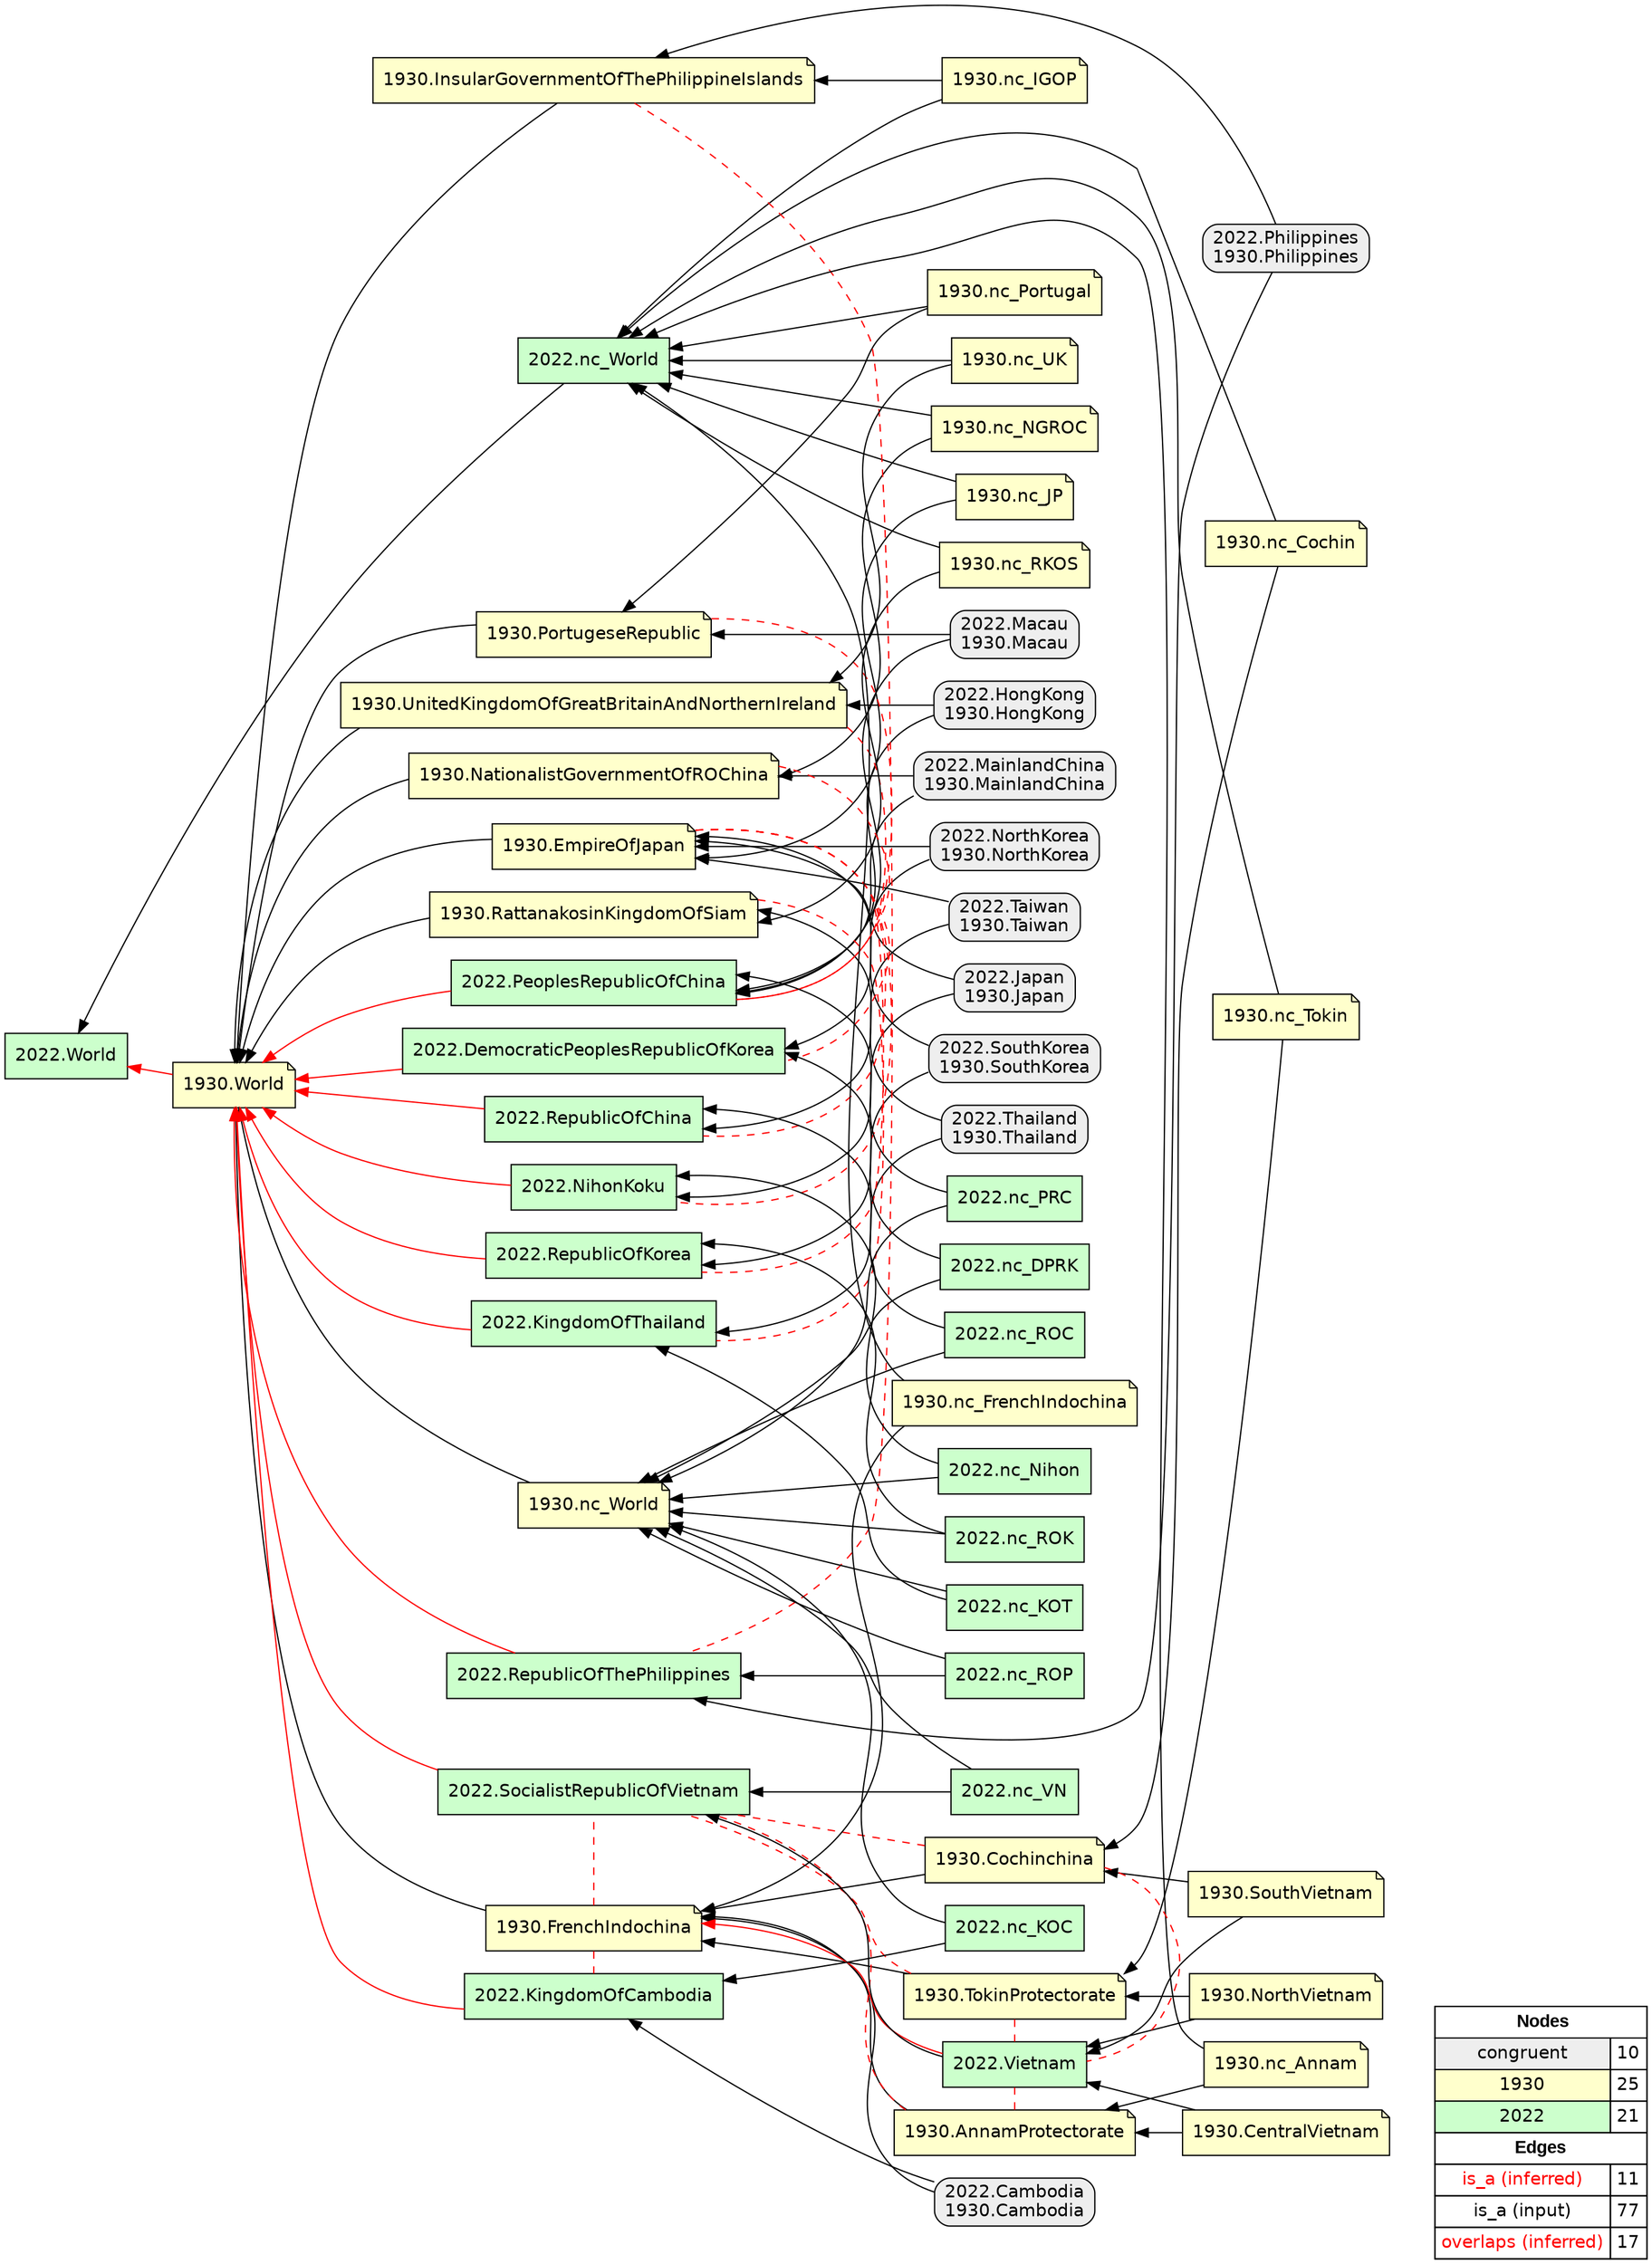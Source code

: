 digraph{
rankdir=RL
node[shape=box style="filled,rounded" fillcolor="#EEEEEE" fontname="helvetica"] 
"2022.Philippines\n1930.Philippines"
"2022.Macau\n1930.Macau"
"2022.Taiwan\n1930.Taiwan"
"2022.MainlandChina\n1930.MainlandChina"
"2022.Thailand\n1930.Thailand"
"2022.NorthKorea\n1930.NorthKorea"
"2022.Cambodia\n1930.Cambodia"
"2022.Japan\n1930.Japan"
"2022.HongKong\n1930.HongKong"
"2022.SouthKorea\n1930.SouthKorea"
node[shape=note style=filled fillcolor="#FFFFCC" fontname="helvetica"] 
"1930.nc_JP"
"1930.nc_Portugal"
"1930.PortugeseRepublic"
"1930.CentralVietnam"
"1930.UnitedKingdomOfGreatBritainAndNorthernIreland"
"1930.nc_Tokin"
"1930.nc_Cochin"
"1930.nc_NGROC"
"1930.nc_IGOP"
"1930.EmpireOfJapan"
"1930.NorthVietnam"
"1930.TokinProtectorate"
"1930.InsularGovernmentOfThePhilippineIslands"
"1930.nc_Annam"
"1930.SouthVietnam"
"1930.nc_RKOS"
"1930.AnnamProtectorate"
"1930.Cochinchina"
"1930.nc_UK"
"1930.FrenchIndochina"
"1930.nc_World"
"1930.NationalistGovernmentOfROChina"
"1930.RattanakosinKingdomOfSiam"
"1930.nc_FrenchIndochina"
"1930.World"
node[shape=box style=filled fillcolor="#CCFFCC" fontname="helvetica"] 
"2022.RepublicOfThePhilippines"
"2022.nc_VN"
"2022.SocialistRepublicOfVietnam"
"2022.DemocraticPeoplesRepublicOfKorea"
"2022.nc_World"
"2022.PeoplesRepublicOfChina"
"2022.RepublicOfChina"
"2022.nc_Nihon"
"2022.Vietnam"
"2022.nc_DPRK"
"2022.NihonKoku"
"2022.World"
"2022.KingdomOfThailand"
"2022.nc_PRC"
"2022.RepublicOfKorea"
"2022.nc_ROK"
"2022.nc_KOC"
"2022.nc_ROC"
"2022.nc_KOT"
"2022.nc_ROP"
"2022.KingdomOfCambodia"
edge[arrowhead=normal style=solid color="#FF0000" constraint=true penwidth=1]
"2022.KingdomOfThailand" -> "1930.World"
"2022.RepublicOfKorea" -> "1930.World"
"2022.DemocraticPeoplesRepublicOfKorea" -> "1930.World"
"2022.RepublicOfThePhilippines" -> "1930.World"
"2022.PeoplesRepublicOfChina" -> "1930.World"
"1930.World" -> "2022.World"
"2022.KingdomOfCambodia" -> "1930.World"
"2022.Vietnam" -> "1930.FrenchIndochina"
"2022.NihonKoku" -> "1930.World"
"2022.RepublicOfChina" -> "1930.World"
"2022.SocialistRepublicOfVietnam" -> "1930.World"
edge[arrowhead=normal style=solid color="#000000" constraint=true penwidth=1]
"2022.nc_ROC" -> "2022.RepublicOfChina"
"2022.nc_VN" -> "2022.SocialistRepublicOfVietnam"
"2022.NorthKorea\n1930.NorthKorea" -> "1930.EmpireOfJapan"
"1930.SouthVietnam" -> "2022.Vietnam"
"2022.SouthKorea\n1930.SouthKorea" -> "1930.EmpireOfJapan"
"2022.nc_ROK" -> "1930.nc_World"
"2022.nc_PRC" -> "1930.nc_World"
"1930.TokinProtectorate" -> "1930.FrenchIndochina"
"1930.nc_IGOP" -> "2022.nc_World"
"2022.nc_DPRK" -> "2022.DemocraticPeoplesRepublicOfKorea"
"1930.InsularGovernmentOfThePhilippineIslands" -> "1930.World"
"2022.nc_Nihon" -> "2022.NihonKoku"
"1930.nc_FrenchIndochina" -> "1930.FrenchIndochina"
"1930.nc_Portugal" -> "2022.nc_World"
"1930.nc_Portugal" -> "1930.PortugeseRepublic"
"1930.nc_UK" -> "1930.UnitedKingdomOfGreatBritainAndNorthernIreland"
"1930.nc_IGOP" -> "1930.InsularGovernmentOfThePhilippineIslands"
"2022.nc_KOT" -> "1930.nc_World"
"1930.NorthVietnam" -> "1930.TokinProtectorate"
"1930.nc_Tokin" -> "2022.nc_World"
"2022.nc_ROC" -> "1930.nc_World"
"1930.NationalistGovernmentOfROChina" -> "1930.World"
"1930.nc_JP" -> "2022.nc_World"
"1930.nc_World" -> "1930.World"
"2022.Japan\n1930.Japan" -> "1930.EmpireOfJapan"
"1930.Cochinchina" -> "1930.FrenchIndochina"
"2022.Taiwan\n1930.Taiwan" -> "2022.RepublicOfChina"
"1930.nc_Cochin" -> "2022.nc_World"
"1930.UnitedKingdomOfGreatBritainAndNorthernIreland" -> "1930.World"
"1930.nc_RKOS" -> "2022.nc_World"
"1930.PortugeseRepublic" -> "1930.World"
"1930.nc_FrenchIndochina" -> "2022.nc_World"
"1930.EmpireOfJapan" -> "1930.World"
"1930.SouthVietnam" -> "1930.Cochinchina"
"2022.Cambodia\n1930.Cambodia" -> "1930.FrenchIndochina"
"1930.nc_NGROC" -> "1930.NationalistGovernmentOfROChina"
"2022.NorthKorea\n1930.NorthKorea" -> "2022.DemocraticPeoplesRepublicOfKorea"
"2022.HongKong\n1930.HongKong" -> "2022.PeoplesRepublicOfChina"
"2022.nc_ROK" -> "2022.RepublicOfKorea"
"2022.SouthKorea\n1930.SouthKorea" -> "2022.RepublicOfKorea"
"2022.Cambodia\n1930.Cambodia" -> "2022.KingdomOfCambodia"
"2022.Macau\n1930.Macau" -> "2022.PeoplesRepublicOfChina"
"2022.nc_DPRK" -> "1930.nc_World"
"1930.CentralVietnam" -> "2022.Vietnam"
"2022.nc_ROP" -> "2022.RepublicOfThePhilippines"
"1930.nc_Cochin" -> "1930.Cochinchina"
"1930.AnnamProtectorate" -> "1930.FrenchIndochina"
"2022.Taiwan\n1930.Taiwan" -> "1930.EmpireOfJapan"
"2022.Thailand\n1930.Thailand" -> "1930.RattanakosinKingdomOfSiam"
"2022.nc_VN" -> "1930.nc_World"
"2022.nc_World" -> "2022.World"
"2022.nc_ROP" -> "1930.nc_World"
"2022.Vietnam" -> "2022.SocialistRepublicOfVietnam"
"1930.nc_RKOS" -> "1930.RattanakosinKingdomOfSiam"
"1930.NorthVietnam" -> "2022.Vietnam"
"1930.RattanakosinKingdomOfSiam" -> "1930.World"
"2022.nc_Nihon" -> "1930.nc_World"
"2022.nc_KOC" -> "1930.nc_World"
"2022.MainlandChina\n1930.MainlandChina" -> "1930.NationalistGovernmentOfROChina"
"1930.nc_Tokin" -> "1930.TokinProtectorate"
"1930.nc_NGROC" -> "2022.nc_World"
"2022.MainlandChina\n1930.MainlandChina" -> "2022.PeoplesRepublicOfChina"
"2022.Thailand\n1930.Thailand" -> "2022.KingdomOfThailand"
"2022.nc_KOT" -> "2022.KingdomOfThailand"
"1930.CentralVietnam" -> "1930.AnnamProtectorate"
"2022.Japan\n1930.Japan" -> "2022.NihonKoku"
"2022.HongKong\n1930.HongKong" -> "1930.UnitedKingdomOfGreatBritainAndNorthernIreland"
"1930.nc_UK" -> "2022.nc_World"
"2022.Philippines\n1930.Philippines" -> "2022.RepublicOfThePhilippines"
"1930.FrenchIndochina" -> "1930.World"
"2022.Philippines\n1930.Philippines" -> "1930.InsularGovernmentOfThePhilippineIslands"
"1930.nc_JP" -> "1930.EmpireOfJapan"
"2022.nc_KOC" -> "2022.KingdomOfCambodia"
"1930.nc_Annam" -> "2022.nc_World"
"1930.nc_Annam" -> "1930.AnnamProtectorate"
"2022.nc_PRC" -> "2022.PeoplesRepublicOfChina"
"2022.Macau\n1930.Macau" -> "1930.PortugeseRepublic"
edge[arrowhead=normal style=dotted color="#000000" constraint=true penwidth=1]
edge[arrowhead=none style=dashed color="#FF0000" constraint=false penwidth=1]
"1930.AnnamProtectorate" -> "2022.SocialistRepublicOfVietnam"
"1930.EmpireOfJapan" -> "2022.DemocraticPeoplesRepublicOfKorea"
"1930.FrenchIndochina" -> "2022.KingdomOfCambodia"
"1930.TokinProtectorate" -> "2022.SocialistRepublicOfVietnam"
"1930.NationalistGovernmentOfROChina" -> "2022.PeoplesRepublicOfChina"
"1930.Cochinchina" -> "2022.SocialistRepublicOfVietnam"
"1930.Cochinchina" -> "2022.Vietnam"
"1930.EmpireOfJapan" -> "2022.RepublicOfKorea"
"1930.AnnamProtectorate" -> "2022.Vietnam"
"1930.InsularGovernmentOfThePhilippineIslands" -> "2022.RepublicOfThePhilippines"
"1930.FrenchIndochina" -> "2022.SocialistRepublicOfVietnam"
"1930.EmpireOfJapan" -> "2022.RepublicOfChina"
"1930.TokinProtectorate" -> "2022.Vietnam"
"1930.EmpireOfJapan" -> "2022.NihonKoku"
"1930.PortugeseRepublic" -> "2022.PeoplesRepublicOfChina"
"1930.UnitedKingdomOfGreatBritainAndNorthernIreland" -> "2022.PeoplesRepublicOfChina"
"1930.RattanakosinKingdomOfSiam" -> "2022.KingdomOfThailand"
node[shape=box] 
{rank=source Legend [fillcolor= white margin=0 label=< 
 <TABLE BORDER="0" CELLBORDER="1" CELLSPACING="0" CELLPADDING="4"> 
<TR> <TD COLSPAN="2"><font face="Arial Black"> Nodes</font></TD> </TR> 
<TR> 
 <TD bgcolor="#EEEEEE" fontname="helvetica">congruent</TD> 
 <TD>10</TD> 
 </TR> 
<TR> 
 <TD bgcolor="#FFFFCC" fontname="helvetica">1930</TD> 
 <TD>25</TD> 
 </TR> 
<TR> 
 <TD bgcolor="#CCFFCC" fontname="helvetica">2022</TD> 
 <TD>21</TD> 
 </TR> 
<TR> <TD COLSPAN="2"><font face = "Arial Black"> Edges </font></TD> </TR> 
<TR> 
 <TD><font color ="#FF0000">is_a (inferred)</font></TD><TD>11</TD>
</TR>
<TR> 
 <TD><font color ="#000000">is_a (input)</font></TD><TD>77</TD>
</TR>
<TR> 
 <TD><font color ="#FF0000">overlaps (inferred)</font></TD><TD>17</TD>
</TR>
</TABLE> 
 >] } 
}